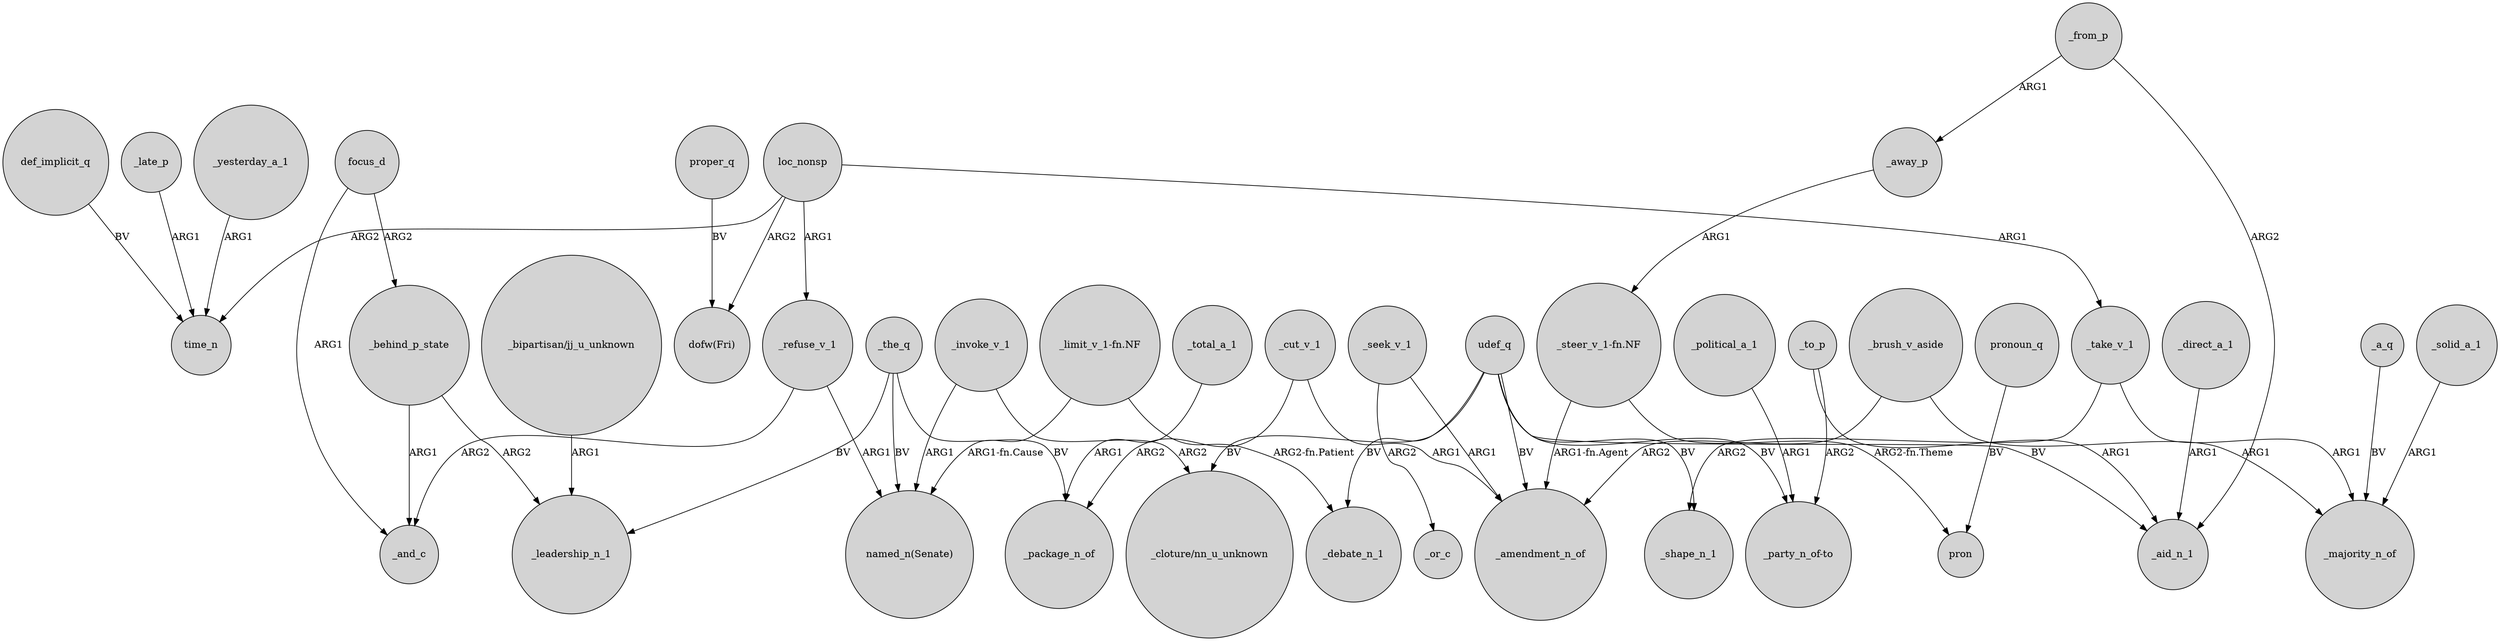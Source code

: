 digraph {
	node [shape=circle style=filled]
	_late_p -> time_n [label=ARG1]
	"_bipartisan/jj_u_unknown" -> _leadership_n_1 [label=ARG1]
	proper_q -> "dofw(Fri)" [label=BV]
	_yesterday_a_1 -> time_n [label=ARG1]
	_away_p -> "_steer_v_1-fn.NF" [label=ARG1]
	_the_q -> _package_n_of [label=BV]
	loc_nonsp -> _refuse_v_1 [label=ARG1]
	_cut_v_1 -> _amendment_n_of [label=ARG1]
	_behind_p_state -> _and_c [label=ARG1]
	_political_a_1 -> "_party_n_of-to" [label=ARG1]
	udef_q -> _amendment_n_of [label=BV]
	_from_p -> _aid_n_1 [label=ARG2]
	udef_q -> "_party_n_of-to" [label=BV]
	udef_q -> _debate_n_1 [label=BV]
	_a_q -> _majority_n_of [label=BV]
	"_steer_v_1-fn.NF" -> pron [label="ARG2-fn.Theme"]
	_from_p -> _away_p [label=ARG1]
	_invoke_v_1 -> "_cloture/nn_u_unknown" [label=ARG2]
	loc_nonsp -> "dofw(Fri)" [label=ARG2]
	_to_p -> "_party_n_of-to" [label=ARG2]
	loc_nonsp -> time_n [label=ARG2]
	"_limit_v_1-fn.NF" -> _debate_n_1 [label="ARG2-fn.Patient"]
	_the_q -> _leadership_n_1 [label=BV]
	pronoun_q -> pron [label=BV]
	_take_v_1 -> _majority_n_of [label=ARG1]
	udef_q -> "_cloture/nn_u_unknown" [label=BV]
	_solid_a_1 -> _majority_n_of [label=ARG1]
	_refuse_v_1 -> "named_n(Senate)" [label=ARG1]
	_the_q -> "named_n(Senate)" [label=BV]
	_behind_p_state -> _leadership_n_1 [label=ARG2]
	_invoke_v_1 -> "named_n(Senate)" [label=ARG1]
	_refuse_v_1 -> _and_c [label=ARG2]
	_cut_v_1 -> _package_n_of [label=ARG2]
	_seek_v_1 -> _or_c [label=ARG2]
	_brush_v_aside -> _majority_n_of [label=ARG1]
	focus_d -> _and_c [label=ARG1]
	"_steer_v_1-fn.NF" -> _amendment_n_of [label="ARG1-fn.Agent"]
	focus_d -> _behind_p_state [label=ARG2]
	_to_p -> _aid_n_1 [label=ARG1]
	_brush_v_aside -> _amendment_n_of [label=ARG2]
	_seek_v_1 -> _amendment_n_of [label=ARG1]
	"_limit_v_1-fn.NF" -> "named_n(Senate)" [label="ARG1-fn.Cause"]
	_take_v_1 -> _shape_n_1 [label=ARG2]
	udef_q -> _aid_n_1 [label=BV]
	udef_q -> _shape_n_1 [label=BV]
	loc_nonsp -> _take_v_1 [label=ARG1]
	_direct_a_1 -> _aid_n_1 [label=ARG1]
	_total_a_1 -> _package_n_of [label=ARG1]
	def_implicit_q -> time_n [label=BV]
}
